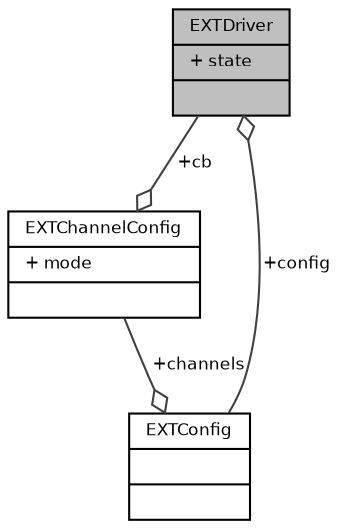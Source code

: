 digraph "EXTDriver"
{
  bgcolor="transparent";
  edge [fontname="Helvetica",fontsize="8",labelfontname="Helvetica",labelfontsize="8"];
  node [fontname="Helvetica",fontsize="8",shape=record];
  Node1 [label="{EXTDriver\n|+ state\l|}",height=0.2,width=0.4,color="black", fillcolor="grey75", style="filled", fontcolor="black"];
  Node2 -> Node1 [color="grey25",fontsize="8",style="solid",label=" +config" ,arrowhead="odiamond",fontname="Helvetica"];
  Node2 [label="{EXTConfig\n||}",height=0.2,width=0.4,color="black",URL="$struct_e_x_t_config.html",tooltip="Driver configuration structure. "];
  Node3 -> Node2 [color="grey25",fontsize="8",style="solid",label=" +channels" ,arrowhead="odiamond",fontname="Helvetica"];
  Node3 [label="{EXTChannelConfig\n|+ mode\l|}",height=0.2,width=0.4,color="black",URL="$struct_e_x_t_channel_config.html",tooltip="Channel configuration structure. "];
  Node1 -> Node3 [color="grey25",fontsize="8",style="solid",label=" +cb" ,arrowhead="odiamond",fontname="Helvetica"];
}
